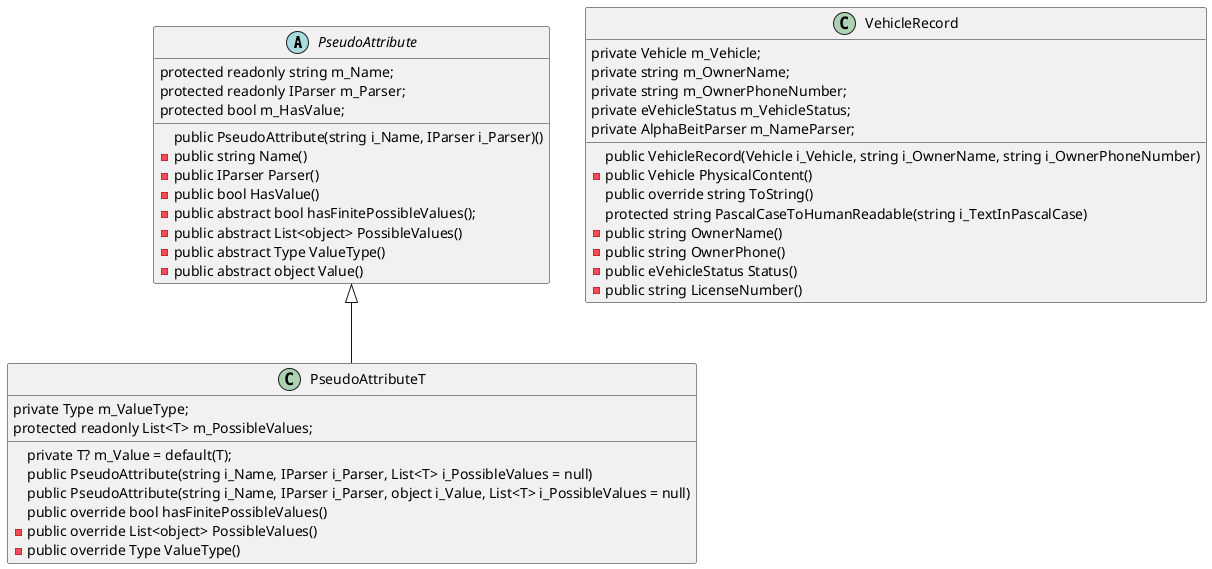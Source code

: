 @startuml

abstract class PseudoAttribute
{
    protected readonly string m_Name;
    protected readonly IParser m_Parser;
    protected bool m_HasValue;
    public PseudoAttribute(string i_Name, IParser i_Parser)()
    -public string Name()
    -public IParser Parser()
    -public bool HasValue()
    -public abstract bool hasFinitePossibleValues();
    -public abstract List<object> PossibleValues()
    -public abstract Type ValueType()
    -public abstract object Value()
}
 class PseudoAttributeT
{
    private Type m_ValueType;
    private T? m_Value = default(T);
    protected readonly List<T> m_PossibleValues;
    public PseudoAttribute(string i_Name, IParser i_Parser, List<T> i_PossibleValues = null)
    public PseudoAttribute(string i_Name, IParser i_Parser, object i_Value, List<T> i_PossibleValues = null)
    public override bool hasFinitePossibleValues()
    -public override List<object> PossibleValues()
    -public override Type ValueType()
}

PseudoAttribute  <|-- PseudoAttributeT

 class VehicleRecord
{
    private Vehicle m_Vehicle;
    private string m_OwnerName;
    private string m_OwnerPhoneNumber;
    private eVehicleStatus m_VehicleStatus;
    private AlphaBeitParser m_NameParser;
    public VehicleRecord(Vehicle i_Vehicle, string i_OwnerName, string i_OwnerPhoneNumber)
    -public Vehicle PhysicalContent()
    public override string ToString()
    protected string PascalCaseToHumanReadable(string i_TextInPascalCase)
    -public string OwnerName()
    -public string OwnerPhone()
    -public eVehicleStatus Status()
    -public string LicenseNumber()
}








@enduml